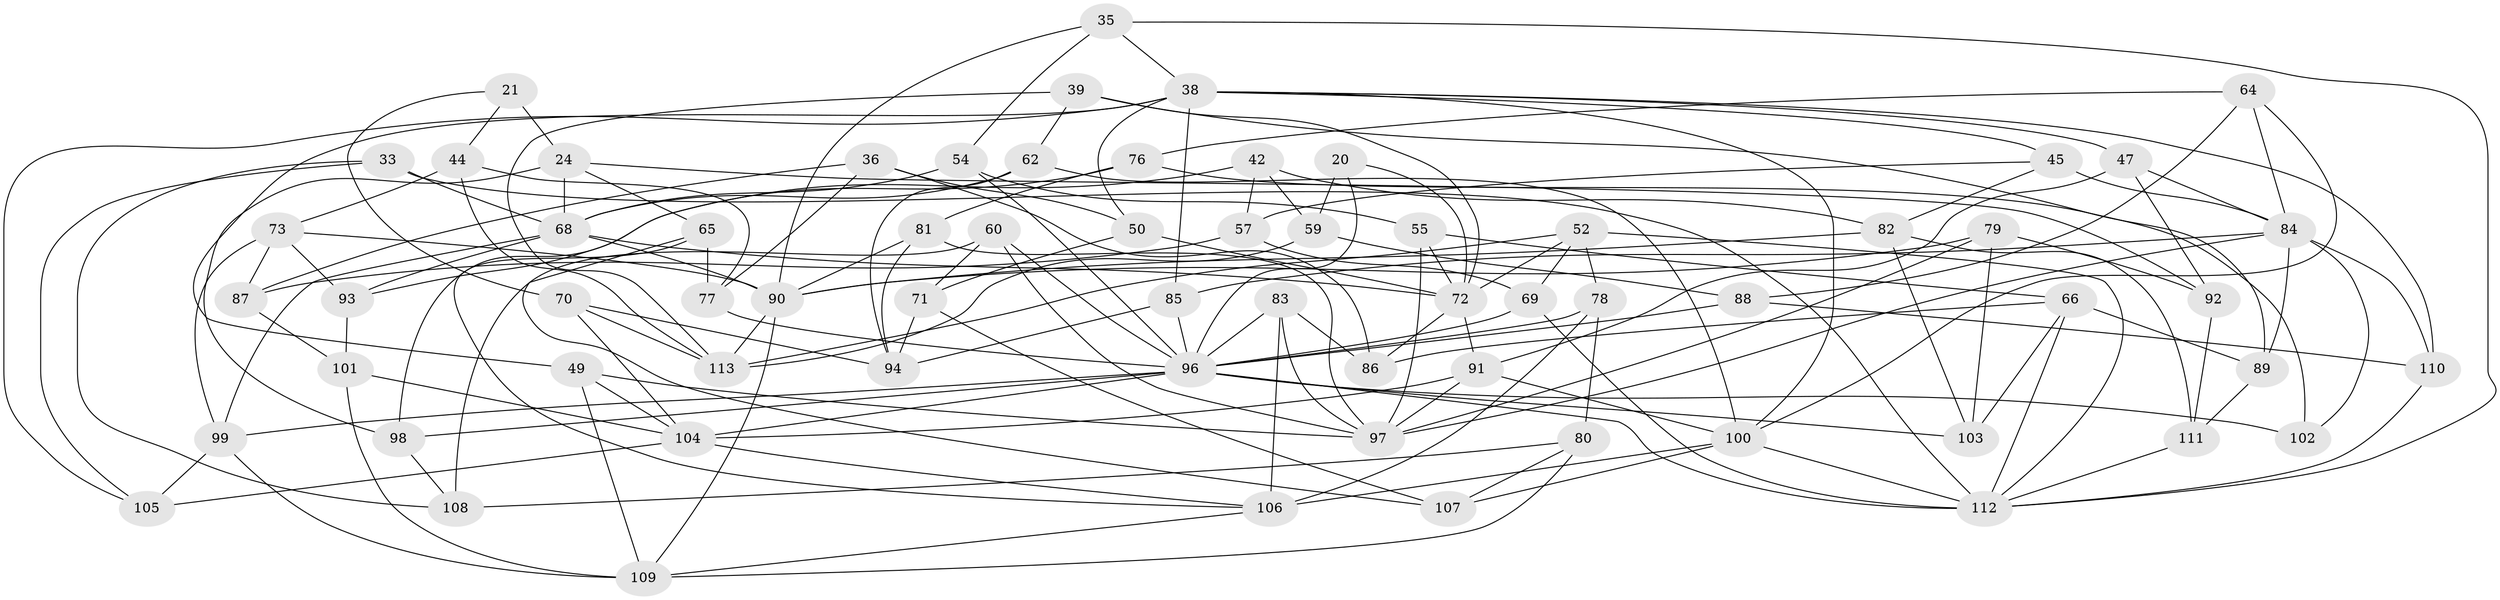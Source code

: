 // original degree distribution, {4: 1.0}
// Generated by graph-tools (version 1.1) at 2025/02/03/04/25 22:02:02]
// undirected, 67 vertices, 163 edges
graph export_dot {
graph [start="1"]
  node [color=gray90,style=filled];
  20;
  21;
  24 [super="+17"];
  33;
  35;
  36;
  38 [super="+9+4"];
  39;
  42;
  44;
  45;
  47;
  49;
  50;
  52 [super="+29"];
  54;
  55;
  57;
  59 [super="+15"];
  60;
  62;
  64;
  65;
  66 [super="+51"];
  68 [super="+48"];
  69;
  70;
  71;
  72 [super="+56"];
  73 [super="+1"];
  76;
  77;
  78 [super="+67"];
  79;
  80;
  81;
  82 [super="+25"];
  83;
  84 [super="+6+34"];
  85 [super="+8"];
  86;
  87;
  88;
  89;
  90 [super="+40"];
  91 [super="+61"];
  92;
  93;
  94 [super="+75"];
  96 [super="+5+41+32"];
  97 [super="+43"];
  98;
  99 [super="+63"];
  100 [super="+28"];
  101;
  102;
  103;
  104 [super="+11+46"];
  105;
  106 [super="+95+58"];
  107;
  108;
  109 [super="+30"];
  110;
  111;
  112 [super="+26+27+74"];
  113 [super="+3+53"];
  20 -- 59 [weight=2];
  20 -- 96;
  20 -- 72;
  21 -- 44;
  21 -- 70;
  21 -- 24 [weight=2];
  24 -- 65;
  24 -- 68;
  24 -- 98;
  24 -- 92;
  33 -- 105;
  33 -- 108;
  33 -- 68;
  33 -- 112;
  35 -- 54;
  35 -- 90;
  35 -- 38;
  35 -- 112;
  36 -- 77;
  36 -- 50;
  36 -- 86;
  36 -- 87;
  38 -- 105;
  38 -- 50;
  38 -- 45;
  38 -- 47;
  38 -- 49;
  38 -- 85 [weight=2];
  38 -- 110;
  38 -- 100;
  39 -- 72;
  39 -- 89;
  39 -- 62;
  39 -- 113;
  42 -- 93;
  42 -- 57;
  42 -- 59;
  42 -- 82;
  44 -- 77;
  44 -- 73;
  44 -- 113;
  45 -- 57;
  45 -- 84;
  45 -- 82;
  47 -- 92;
  47 -- 91;
  47 -- 84;
  49 -- 109;
  49 -- 97;
  49 -- 104;
  50 -- 71;
  50 -- 72;
  52 -- 113;
  52 -- 72;
  52 -- 112;
  52 -- 69;
  52 -- 78 [weight=2];
  54 -- 68;
  54 -- 55;
  54 -- 96;
  55 -- 66;
  55 -- 72;
  55 -- 97;
  57 -- 69;
  57 -- 87;
  59 -- 88;
  59 -- 113 [weight=2];
  60 -- 108;
  60 -- 71;
  60 -- 96;
  60 -- 97;
  62 -- 94;
  62 -- 100;
  62 -- 68;
  64 -- 100;
  64 -- 84;
  64 -- 76;
  64 -- 88;
  65 -- 106;
  65 -- 77;
  65 -- 107;
  66 -- 86;
  66 -- 112 [weight=2];
  66 -- 89;
  66 -- 103;
  68 -- 99;
  68 -- 72;
  68 -- 93;
  68 -- 90;
  69 -- 96;
  69 -- 112;
  70 -- 104;
  70 -- 113;
  70 -- 94;
  71 -- 94;
  71 -- 107;
  72 -- 86;
  72 -- 91;
  73 -- 87;
  73 -- 99 [weight=2];
  73 -- 93;
  73 -- 90;
  76 -- 81;
  76 -- 102;
  76 -- 98;
  77 -- 96;
  78 -- 80;
  78 -- 96;
  78 -- 106 [weight=2];
  79 -- 103;
  79 -- 92;
  79 -- 97;
  79 -- 90;
  80 -- 109;
  80 -- 107;
  80 -- 108;
  81 -- 97;
  81 -- 94;
  81 -- 90;
  82 -- 111;
  82 -- 90 [weight=2];
  82 -- 103;
  83 -- 86;
  83 -- 96;
  83 -- 97;
  83 -- 106;
  84 -- 85;
  84 -- 110;
  84 -- 89;
  84 -- 102;
  84 -- 97;
  85 -- 94 [weight=2];
  85 -- 96;
  87 -- 101;
  88 -- 96;
  88 -- 110;
  89 -- 111;
  90 -- 113 [weight=2];
  90 -- 109;
  91 -- 104;
  91 -- 100 [weight=2];
  91 -- 97;
  92 -- 111;
  93 -- 101;
  96 -- 102 [weight=2];
  96 -- 103;
  96 -- 104 [weight=2];
  96 -- 98;
  96 -- 99;
  96 -- 112 [weight=2];
  98 -- 108;
  99 -- 105;
  99 -- 109;
  100 -- 107;
  100 -- 112 [weight=2];
  100 -- 106 [weight=2];
  101 -- 104;
  101 -- 109;
  104 -- 105;
  104 -- 106;
  106 -- 109;
  110 -- 112;
  111 -- 112;
}
